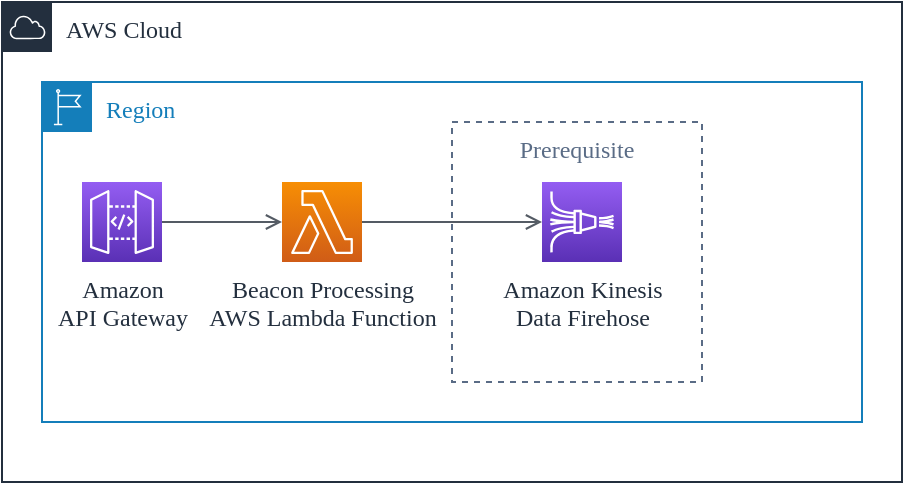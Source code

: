 <mxfile version="12.4.8"><diagram id="ajwJDMANPLViKGir6bXg" name="Page-1"><mxGraphModel dx="1038" dy="547" grid="1" gridSize="10" guides="1" tooltips="1" connect="1" arrows="1" fold="1" page="1" pageScale="1" pageWidth="827" pageHeight="1169" math="0" shadow="0"><root><mxCell id="0"/><mxCell id="1" parent="0"/><mxCell id="yFn1WbfCEQur29eHxi63-1" value="&lt;font face=&quot;calibri&quot;&gt;AWS Cloud&lt;/font&gt;" style="points=[[0,0],[0.25,0],[0.5,0],[0.75,0],[1,0],[1,0.25],[1,0.5],[1,0.75],[1,1],[0.75,1],[0.5,1],[0.25,1],[0,1],[0,0.75],[0,0.5],[0,0.25]];outlineConnect=0;gradientColor=none;html=1;whiteSpace=wrap;fontSize=12;fontStyle=0;shape=mxgraph.aws4.group;grIcon=mxgraph.aws4.group_aws_cloud;strokeColor=#232F3E;fillColor=none;verticalAlign=top;align=left;spacingLeft=30;fontColor=#232F3E;dashed=0;" vertex="1" parent="1"><mxGeometry x="130" y="110" width="450" height="240" as="geometry"/></mxCell><mxCell id="yFn1WbfCEQur29eHxi63-2" value="Region" style="points=[[0,0],[0.25,0],[0.5,0],[0.75,0],[1,0],[1,0.25],[1,0.5],[1,0.75],[1,1],[0.75,1],[0.5,1],[0.25,1],[0,1],[0,0.75],[0,0.5],[0,0.25]];outlineConnect=0;gradientColor=none;html=1;whiteSpace=wrap;fontSize=12;fontStyle=0;shape=mxgraph.aws4.group;grIcon=mxgraph.aws4.group_region;strokeColor=#147EBA;fillColor=none;verticalAlign=top;align=left;spacingLeft=30;fontColor=#147EBA;dashed=0;fontFamily=calibri;" vertex="1" parent="1"><mxGeometry x="150" y="150" width="410" height="170" as="geometry"/></mxCell><mxCell id="yFn1WbfCEQur29eHxi63-3" value="&lt;div&gt;&lt;font face=&quot;calibri&quot;&gt;Beacon Processing&lt;/font&gt;&lt;/div&gt;&lt;div&gt;&lt;font face=&quot;calibri&quot;&gt;AWS Lambda Function&lt;br&gt;&lt;/font&gt;&lt;/div&gt;" style="outlineConnect=0;fontColor=#232F3E;gradientColor=#F78E04;gradientDirection=north;fillColor=#D05C17;strokeColor=#ffffff;dashed=0;verticalLabelPosition=bottom;verticalAlign=top;align=center;html=1;fontSize=12;fontStyle=0;aspect=fixed;shape=mxgraph.aws4.resourceIcon;resIcon=mxgraph.aws4.lambda;" vertex="1" parent="1"><mxGeometry x="270" y="200" width="40" height="40" as="geometry"/></mxCell><mxCell id="yFn1WbfCEQur29eHxi63-4" value="&lt;div&gt;&lt;font face=&quot;calibri&quot;&gt;Amazon&lt;/font&gt;&lt;/div&gt;&lt;div&gt;&lt;font face=&quot;calibri&quot;&gt;API Gateway&lt;/font&gt;&lt;/div&gt;" style="outlineConnect=0;fontColor=#232F3E;gradientColor=#945DF2;gradientDirection=north;fillColor=#5A30B5;strokeColor=#ffffff;dashed=0;verticalLabelPosition=bottom;verticalAlign=top;align=center;html=1;fontSize=12;fontStyle=0;aspect=fixed;shape=mxgraph.aws4.resourceIcon;resIcon=mxgraph.aws4.api_gateway;" vertex="1" parent="1"><mxGeometry x="170" y="200" width="40" height="40" as="geometry"/></mxCell><mxCell id="yFn1WbfCEQur29eHxi63-17" value="" style="edgeStyle=orthogonalEdgeStyle;html=1;endArrow=open;elbow=vertical;startArrow=none;endFill=0;strokeColor=#545B64;rounded=0;" edge="1" parent="1" source="yFn1WbfCEQur29eHxi63-4" target="yFn1WbfCEQur29eHxi63-3"><mxGeometry width="100" relative="1" as="geometry"><mxPoint x="130" y="370" as="sourcePoint"/><mxPoint x="230" y="370" as="targetPoint"/></mxGeometry></mxCell><mxCell id="yFn1WbfCEQur29eHxi63-18" value="" style="edgeStyle=orthogonalEdgeStyle;html=1;endArrow=open;elbow=vertical;startArrow=none;endFill=0;strokeColor=#545B64;rounded=0;" edge="1" parent="1" source="yFn1WbfCEQur29eHxi63-3" target="yFn1WbfCEQur29eHxi63-19"><mxGeometry width="100" relative="1" as="geometry"><mxPoint x="220" y="230" as="sourcePoint"/><mxPoint x="440" y="220" as="targetPoint"/></mxGeometry></mxCell><mxCell id="yFn1WbfCEQur29eHxi63-19" value="&lt;div&gt;&lt;font face=&quot;calibri&quot;&gt;Amazon Kinesis&lt;/font&gt;&lt;/div&gt;&lt;div&gt;&lt;font face=&quot;calibri&quot;&gt;Data Firehose&lt;br&gt;&lt;/font&gt;&lt;/div&gt;" style="outlineConnect=0;fontColor=#232F3E;gradientColor=#945DF2;gradientDirection=north;fillColor=#5A30B5;strokeColor=#ffffff;dashed=0;verticalLabelPosition=bottom;verticalAlign=top;align=center;html=1;fontSize=12;fontStyle=0;aspect=fixed;shape=mxgraph.aws4.resourceIcon;resIcon=mxgraph.aws4.kinesis_data_firehose;" vertex="1" parent="1"><mxGeometry x="400" y="200" width="40" height="40" as="geometry"/></mxCell><mxCell id="yFn1WbfCEQur29eHxi63-21" value="Prerequisite" style="fillColor=none;strokeColor=#5A6C86;dashed=1;verticalAlign=top;fontStyle=0;fontColor=#5A6C86;fontFamily=calibri;" vertex="1" parent="1"><mxGeometry x="355" y="170" width="125" height="130" as="geometry"/></mxCell></root></mxGraphModel></diagram></mxfile>